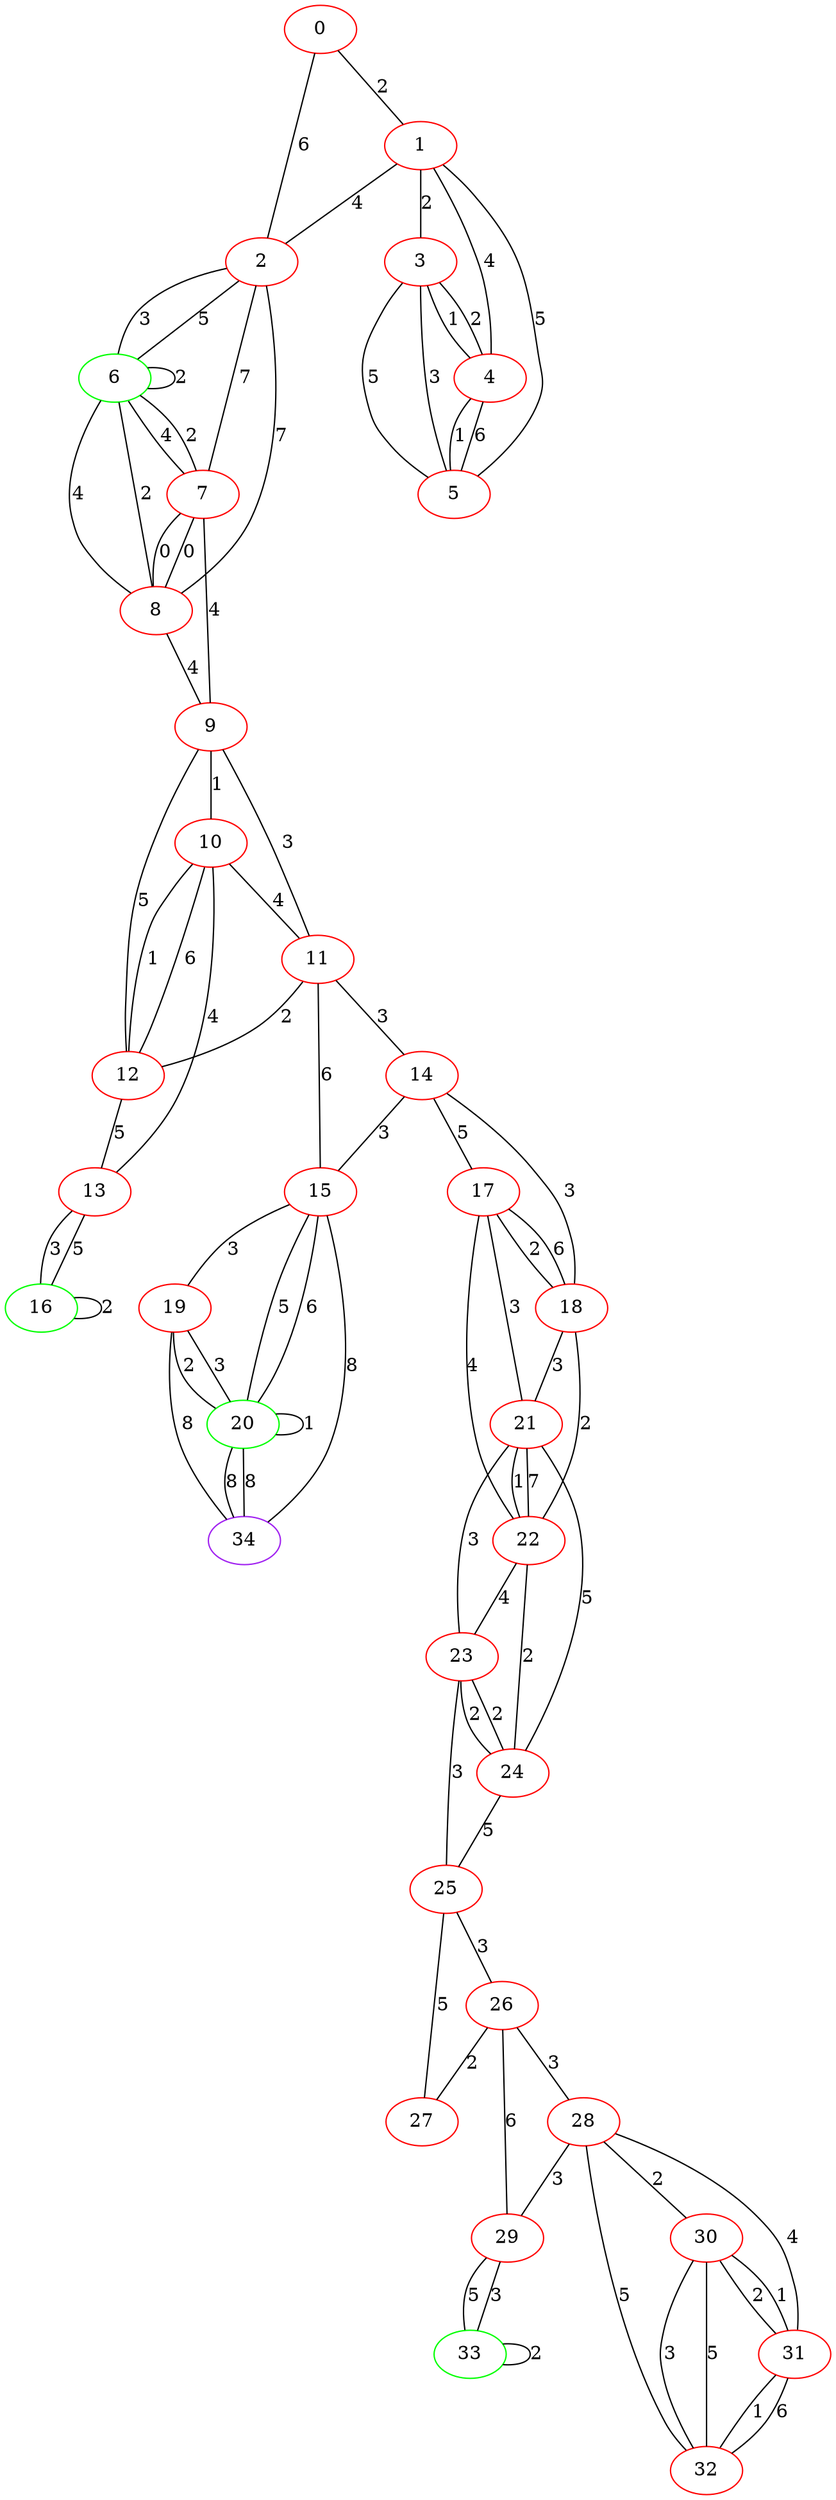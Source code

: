 graph "" {
0 [color=red, weight=1];
1 [color=red, weight=1];
2 [color=red, weight=1];
3 [color=red, weight=1];
4 [color=red, weight=1];
5 [color=red, weight=1];
6 [color=green, weight=2];
7 [color=red, weight=1];
8 [color=red, weight=1];
9 [color=red, weight=1];
10 [color=red, weight=1];
11 [color=red, weight=1];
12 [color=red, weight=1];
13 [color=red, weight=1];
14 [color=red, weight=1];
15 [color=red, weight=1];
16 [color=green, weight=2];
17 [color=red, weight=1];
18 [color=red, weight=1];
19 [color=red, weight=1];
20 [color=green, weight=2];
21 [color=red, weight=1];
22 [color=red, weight=1];
23 [color=red, weight=1];
24 [color=red, weight=1];
25 [color=red, weight=1];
26 [color=red, weight=1];
27 [color=red, weight=1];
28 [color=red, weight=1];
29 [color=red, weight=1];
30 [color=red, weight=1];
31 [color=red, weight=1];
32 [color=red, weight=1];
33 [color=green, weight=2];
34 [color=purple, weight=4];
0 -- 1  [key=0, label=2];
0 -- 2  [key=0, label=6];
1 -- 2  [key=0, label=4];
1 -- 3  [key=0, label=2];
1 -- 4  [key=0, label=4];
1 -- 5  [key=0, label=5];
2 -- 8  [key=0, label=7];
2 -- 6  [key=0, label=3];
2 -- 6  [key=1, label=5];
2 -- 7  [key=0, label=7];
3 -- 4  [key=0, label=1];
3 -- 4  [key=1, label=2];
3 -- 5  [key=0, label=5];
3 -- 5  [key=1, label=3];
4 -- 5  [key=0, label=6];
4 -- 5  [key=1, label=1];
6 -- 8  [key=0, label=4];
6 -- 8  [key=1, label=2];
6 -- 6  [key=0, label=2];
6 -- 7  [key=0, label=4];
6 -- 7  [key=1, label=2];
7 -- 8  [key=0, label=0];
7 -- 8  [key=1, label=0];
7 -- 9  [key=0, label=4];
8 -- 9  [key=0, label=4];
9 -- 10  [key=0, label=1];
9 -- 11  [key=0, label=3];
9 -- 12  [key=0, label=5];
10 -- 11  [key=0, label=4];
10 -- 12  [key=0, label=1];
10 -- 12  [key=1, label=6];
10 -- 13  [key=0, label=4];
11 -- 12  [key=0, label=2];
11 -- 14  [key=0, label=3];
11 -- 15  [key=0, label=6];
12 -- 13  [key=0, label=5];
13 -- 16  [key=0, label=3];
13 -- 16  [key=1, label=5];
14 -- 17  [key=0, label=5];
14 -- 18  [key=0, label=3];
14 -- 15  [key=0, label=3];
15 -- 34  [key=0, label=8];
15 -- 19  [key=0, label=3];
15 -- 20  [key=0, label=5];
15 -- 20  [key=1, label=6];
16 -- 16  [key=0, label=2];
17 -- 18  [key=0, label=2];
17 -- 18  [key=1, label=6];
17 -- 22  [key=0, label=4];
17 -- 21  [key=0, label=3];
18 -- 22  [key=0, label=2];
18 -- 21  [key=0, label=3];
19 -- 34  [key=0, label=8];
19 -- 20  [key=0, label=2];
19 -- 20  [key=1, label=3];
20 -- 34  [key=0, label=8];
20 -- 34  [key=1, label=8];
20 -- 20  [key=0, label=1];
21 -- 24  [key=0, label=5];
21 -- 22  [key=0, label=7];
21 -- 22  [key=1, label=1];
21 -- 23  [key=0, label=3];
22 -- 24  [key=0, label=2];
22 -- 23  [key=0, label=4];
23 -- 24  [key=0, label=2];
23 -- 24  [key=1, label=2];
23 -- 25  [key=0, label=3];
24 -- 25  [key=0, label=5];
25 -- 26  [key=0, label=3];
25 -- 27  [key=0, label=5];
26 -- 27  [key=0, label=2];
26 -- 28  [key=0, label=3];
26 -- 29  [key=0, label=6];
28 -- 32  [key=0, label=5];
28 -- 29  [key=0, label=3];
28 -- 30  [key=0, label=2];
28 -- 31  [key=0, label=4];
29 -- 33  [key=0, label=3];
29 -- 33  [key=1, label=5];
30 -- 32  [key=0, label=3];
30 -- 32  [key=1, label=5];
30 -- 31  [key=0, label=2];
30 -- 31  [key=1, label=1];
31 -- 32  [key=0, label=1];
31 -- 32  [key=1, label=6];
33 -- 33  [key=0, label=2];
}
